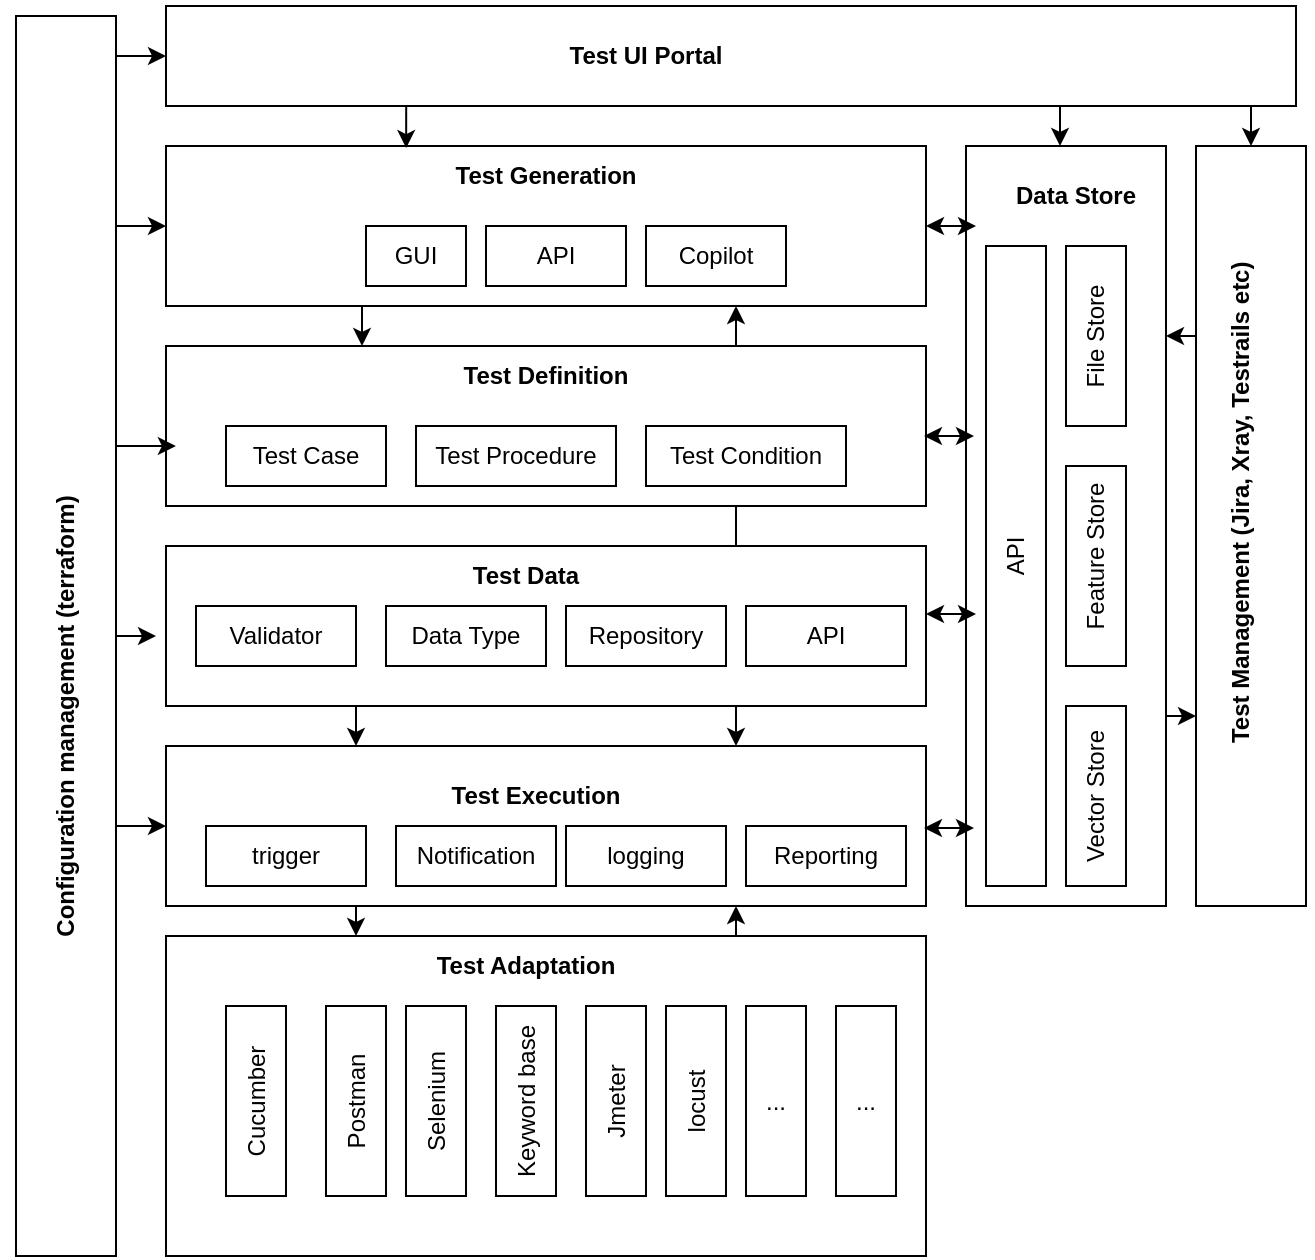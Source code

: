 <mxfile version="21.5.2" type="github">
  <diagram name="Page-1" id="QsHYjgboYlYCACKAO8Zc">
    <mxGraphModel dx="1050" dy="574" grid="1" gridSize="10" guides="1" tooltips="1" connect="1" arrows="1" fold="1" page="1" pageScale="1" pageWidth="850" pageHeight="1100" math="0" shadow="0">
      <root>
        <mxCell id="0" />
        <mxCell id="1" parent="0" />
        <mxCell id="E8MYSgCIYYzbJ6YEZqa8-84" style="edgeStyle=orthogonalEdgeStyle;rounded=0;orthogonalLoop=1;jettySize=auto;html=1;exitX=0.5;exitY=1;exitDx=0;exitDy=0;" parent="1" edge="1">
          <mxGeometry relative="1" as="geometry">
            <mxPoint x="273" y="220" as="sourcePoint" />
            <mxPoint x="273" y="240" as="targetPoint" />
          </mxGeometry>
        </mxCell>
        <mxCell id="E8MYSgCIYYzbJ6YEZqa8-1" value="" style="rounded=0;whiteSpace=wrap;html=1;" parent="1" vertex="1">
          <mxGeometry x="175" y="140" width="380" height="80" as="geometry" />
        </mxCell>
        <mxCell id="E8MYSgCIYYzbJ6YEZqa8-2" value="GUI" style="rounded=0;whiteSpace=wrap;html=1;" parent="1" vertex="1">
          <mxGeometry x="275" y="180" width="50" height="30" as="geometry" />
        </mxCell>
        <mxCell id="E8MYSgCIYYzbJ6YEZqa8-10" value="API" style="rounded=0;whiteSpace=wrap;html=1;" parent="1" vertex="1">
          <mxGeometry x="335" y="180" width="70" height="30" as="geometry" />
        </mxCell>
        <mxCell id="E8MYSgCIYYzbJ6YEZqa8-11" value="Copilot" style="rounded=0;whiteSpace=wrap;html=1;" parent="1" vertex="1">
          <mxGeometry x="415" y="180" width="70" height="30" as="geometry" />
        </mxCell>
        <mxCell id="E8MYSgCIYYzbJ6YEZqa8-12" value="Test Generation" style="text;html=1;strokeColor=none;fillColor=none;align=center;verticalAlign=middle;whiteSpace=wrap;rounded=0;fontStyle=1" parent="1" vertex="1">
          <mxGeometry x="305" y="140" width="120" height="30" as="geometry" />
        </mxCell>
        <mxCell id="E8MYSgCIYYzbJ6YEZqa8-85" style="edgeStyle=orthogonalEdgeStyle;rounded=0;orthogonalLoop=1;jettySize=auto;html=1;exitX=0.75;exitY=0;exitDx=0;exitDy=0;entryX=0.75;entryY=1;entryDx=0;entryDy=0;" parent="1" source="E8MYSgCIYYzbJ6YEZqa8-13" target="E8MYSgCIYYzbJ6YEZqa8-1" edge="1">
          <mxGeometry relative="1" as="geometry" />
        </mxCell>
        <mxCell id="E8MYSgCIYYzbJ6YEZqa8-89" style="edgeStyle=orthogonalEdgeStyle;rounded=0;orthogonalLoop=1;jettySize=auto;html=1;exitX=0.75;exitY=1;exitDx=0;exitDy=0;entryX=0.75;entryY=0;entryDx=0;entryDy=0;" parent="1" source="E8MYSgCIYYzbJ6YEZqa8-13" target="E8MYSgCIYYzbJ6YEZqa8-24" edge="1">
          <mxGeometry relative="1" as="geometry" />
        </mxCell>
        <mxCell id="E8MYSgCIYYzbJ6YEZqa8-13" value="" style="rounded=0;whiteSpace=wrap;html=1;" parent="1" vertex="1">
          <mxGeometry x="175" y="240" width="380" height="80" as="geometry" />
        </mxCell>
        <mxCell id="E8MYSgCIYYzbJ6YEZqa8-14" value="Test Definition" style="text;html=1;strokeColor=none;fillColor=none;align=center;verticalAlign=middle;whiteSpace=wrap;rounded=0;fontStyle=1" parent="1" vertex="1">
          <mxGeometry x="305" y="240" width="120" height="30" as="geometry" />
        </mxCell>
        <mxCell id="E8MYSgCIYYzbJ6YEZqa8-116" style="edgeStyle=orthogonalEdgeStyle;rounded=0;orthogonalLoop=1;jettySize=auto;html=1;exitX=1;exitY=0.75;exitDx=0;exitDy=0;entryX=0;entryY=0.75;entryDx=0;entryDy=0;" parent="1" source="E8MYSgCIYYzbJ6YEZqa8-15" target="E8MYSgCIYYzbJ6YEZqa8-112" edge="1">
          <mxGeometry relative="1" as="geometry" />
        </mxCell>
        <mxCell id="E8MYSgCIYYzbJ6YEZqa8-15" value="" style="rounded=0;whiteSpace=wrap;html=1;" parent="1" vertex="1">
          <mxGeometry x="575" y="140" width="100" height="380" as="geometry" />
        </mxCell>
        <mxCell id="E8MYSgCIYYzbJ6YEZqa8-16" value="Test Case" style="rounded=0;whiteSpace=wrap;html=1;" parent="1" vertex="1">
          <mxGeometry x="205" y="280" width="80" height="30" as="geometry" />
        </mxCell>
        <mxCell id="E8MYSgCIYYzbJ6YEZqa8-17" value="Test Procedure" style="rounded=0;whiteSpace=wrap;html=1;" parent="1" vertex="1">
          <mxGeometry x="300" y="280" width="100" height="30" as="geometry" />
        </mxCell>
        <mxCell id="E8MYSgCIYYzbJ6YEZqa8-18" value="Test Condition" style="rounded=0;whiteSpace=wrap;html=1;" parent="1" vertex="1">
          <mxGeometry x="415" y="280" width="100" height="30" as="geometry" />
        </mxCell>
        <mxCell id="E8MYSgCIYYzbJ6YEZqa8-86" style="edgeStyle=orthogonalEdgeStyle;rounded=0;orthogonalLoop=1;jettySize=auto;html=1;exitX=0.25;exitY=1;exitDx=0;exitDy=0;entryX=0.25;entryY=0;entryDx=0;entryDy=0;" parent="1" source="E8MYSgCIYYzbJ6YEZqa8-19" target="E8MYSgCIYYzbJ6YEZqa8-24" edge="1">
          <mxGeometry relative="1" as="geometry" />
        </mxCell>
        <mxCell id="E8MYSgCIYYzbJ6YEZqa8-19" value="" style="rounded=0;whiteSpace=wrap;html=1;" parent="1" vertex="1">
          <mxGeometry x="175" y="340" width="380" height="80" as="geometry" />
        </mxCell>
        <mxCell id="E8MYSgCIYYzbJ6YEZqa8-20" value="Test Data" style="text;html=1;strokeColor=none;fillColor=none;align=center;verticalAlign=middle;whiteSpace=wrap;rounded=0;fontStyle=1" parent="1" vertex="1">
          <mxGeometry x="295" y="340" width="120" height="30" as="geometry" />
        </mxCell>
        <mxCell id="E8MYSgCIYYzbJ6YEZqa8-21" value="Validator" style="rounded=0;whiteSpace=wrap;html=1;" parent="1" vertex="1">
          <mxGeometry x="190" y="370" width="80" height="30" as="geometry" />
        </mxCell>
        <mxCell id="E8MYSgCIYYzbJ6YEZqa8-22" value="Data Type" style="rounded=0;whiteSpace=wrap;html=1;" parent="1" vertex="1">
          <mxGeometry x="285" y="370" width="80" height="30" as="geometry" />
        </mxCell>
        <mxCell id="E8MYSgCIYYzbJ6YEZqa8-23" value="Repository" style="rounded=0;whiteSpace=wrap;html=1;" parent="1" vertex="1">
          <mxGeometry x="375" y="370" width="80" height="30" as="geometry" />
        </mxCell>
        <mxCell id="E8MYSgCIYYzbJ6YEZqa8-87" style="edgeStyle=orthogonalEdgeStyle;rounded=0;orthogonalLoop=1;jettySize=auto;html=1;exitX=0.25;exitY=1;exitDx=0;exitDy=0;entryX=0.25;entryY=0;entryDx=0;entryDy=0;" parent="1" source="E8MYSgCIYYzbJ6YEZqa8-24" target="E8MYSgCIYYzbJ6YEZqa8-43" edge="1">
          <mxGeometry relative="1" as="geometry" />
        </mxCell>
        <mxCell id="E8MYSgCIYYzbJ6YEZqa8-24" value="" style="rounded=0;whiteSpace=wrap;html=1;" parent="1" vertex="1">
          <mxGeometry x="175" y="440" width="380" height="80" as="geometry" />
        </mxCell>
        <mxCell id="E8MYSgCIYYzbJ6YEZqa8-25" value="Test Execution" style="text;html=1;strokeColor=none;fillColor=none;align=center;verticalAlign=middle;whiteSpace=wrap;rounded=0;fontStyle=1" parent="1" vertex="1">
          <mxGeometry x="300" y="450" width="120" height="30" as="geometry" />
        </mxCell>
        <mxCell id="E8MYSgCIYYzbJ6YEZqa8-26" value="Data Store" style="text;html=1;strokeColor=none;fillColor=none;align=center;verticalAlign=middle;whiteSpace=wrap;rounded=0;fontStyle=1" parent="1" vertex="1">
          <mxGeometry x="570" y="150" width="120" height="30" as="geometry" />
        </mxCell>
        <mxCell id="E8MYSgCIYYzbJ6YEZqa8-30" value="" style="rounded=0;whiteSpace=wrap;html=1;" parent="1" vertex="1">
          <mxGeometry x="585" y="190" width="30" height="320" as="geometry" />
        </mxCell>
        <mxCell id="E8MYSgCIYYzbJ6YEZqa8-31" value="&lt;div&gt;API&lt;/div&gt;" style="text;html=1;strokeColor=none;fillColor=none;align=center;verticalAlign=middle;whiteSpace=wrap;rounded=0;rotation=270;" parent="1" vertex="1">
          <mxGeometry x="570" y="330" width="60" height="30" as="geometry" />
        </mxCell>
        <mxCell id="E8MYSgCIYYzbJ6YEZqa8-32" value="" style="rounded=0;whiteSpace=wrap;html=1;" parent="1" vertex="1">
          <mxGeometry x="625" y="420" width="30" height="90" as="geometry" />
        </mxCell>
        <mxCell id="E8MYSgCIYYzbJ6YEZqa8-33" value="&lt;div&gt;Vector Store&lt;/div&gt;" style="text;html=1;strokeColor=none;fillColor=none;align=center;verticalAlign=middle;whiteSpace=wrap;rounded=0;rotation=270;" parent="1" vertex="1">
          <mxGeometry x="600" y="450" width="80" height="30" as="geometry" />
        </mxCell>
        <mxCell id="E8MYSgCIYYzbJ6YEZqa8-36" value="" style="rounded=0;whiteSpace=wrap;html=1;" parent="1" vertex="1">
          <mxGeometry x="625" y="300" width="30" height="100" as="geometry" />
        </mxCell>
        <mxCell id="E8MYSgCIYYzbJ6YEZqa8-37" value="Feature Store" style="text;html=1;strokeColor=none;fillColor=none;align=center;verticalAlign=middle;whiteSpace=wrap;rounded=0;rotation=270;" parent="1" vertex="1">
          <mxGeometry x="595" y="330" width="90" height="30" as="geometry" />
        </mxCell>
        <mxCell id="E8MYSgCIYYzbJ6YEZqa8-40" value="" style="rounded=0;whiteSpace=wrap;html=1;" parent="1" vertex="1">
          <mxGeometry x="625" y="190" width="30" height="90" as="geometry" />
        </mxCell>
        <mxCell id="E8MYSgCIYYzbJ6YEZqa8-41" value="&lt;div&gt;File Store&lt;/div&gt;" style="text;html=1;strokeColor=none;fillColor=none;align=center;verticalAlign=middle;whiteSpace=wrap;rounded=0;rotation=270;" parent="1" vertex="1">
          <mxGeometry x="610" y="220" width="60" height="30" as="geometry" />
        </mxCell>
        <mxCell id="E8MYSgCIYYzbJ6YEZqa8-88" style="edgeStyle=orthogonalEdgeStyle;rounded=0;orthogonalLoop=1;jettySize=auto;html=1;exitX=0.75;exitY=0;exitDx=0;exitDy=0;entryX=0.75;entryY=1;entryDx=0;entryDy=0;" parent="1" source="E8MYSgCIYYzbJ6YEZqa8-43" target="E8MYSgCIYYzbJ6YEZqa8-24" edge="1">
          <mxGeometry relative="1" as="geometry" />
        </mxCell>
        <mxCell id="E8MYSgCIYYzbJ6YEZqa8-43" value="" style="rounded=0;whiteSpace=wrap;html=1;" parent="1" vertex="1">
          <mxGeometry x="175" y="535" width="380" height="160" as="geometry" />
        </mxCell>
        <mxCell id="E8MYSgCIYYzbJ6YEZqa8-44" value="Test Adaptation" style="text;html=1;strokeColor=none;fillColor=none;align=center;verticalAlign=middle;whiteSpace=wrap;rounded=0;fontStyle=1" parent="1" vertex="1">
          <mxGeometry x="295" y="535" width="120" height="30" as="geometry" />
        </mxCell>
        <mxCell id="E8MYSgCIYYzbJ6YEZqa8-57" value="" style="rounded=0;whiteSpace=wrap;html=1;" parent="1" vertex="1">
          <mxGeometry x="255" y="570" width="30" height="95" as="geometry" />
        </mxCell>
        <mxCell id="E8MYSgCIYYzbJ6YEZqa8-58" value="" style="rounded=0;whiteSpace=wrap;html=1;" parent="1" vertex="1">
          <mxGeometry x="295" y="570" width="30" height="95" as="geometry" />
        </mxCell>
        <mxCell id="E8MYSgCIYYzbJ6YEZqa8-59" value="" style="rounded=0;whiteSpace=wrap;html=1;" parent="1" vertex="1">
          <mxGeometry x="340" y="570" width="30" height="95" as="geometry" />
        </mxCell>
        <mxCell id="E8MYSgCIYYzbJ6YEZqa8-60" value="" style="rounded=0;whiteSpace=wrap;html=1;" parent="1" vertex="1">
          <mxGeometry x="385" y="570" width="30" height="95" as="geometry" />
        </mxCell>
        <mxCell id="E8MYSgCIYYzbJ6YEZqa8-61" value="" style="rounded=0;whiteSpace=wrap;html=1;" parent="1" vertex="1">
          <mxGeometry x="425" y="570" width="30" height="95" as="geometry" />
        </mxCell>
        <mxCell id="E8MYSgCIYYzbJ6YEZqa8-62" value="..." style="rounded=0;whiteSpace=wrap;html=1;" parent="1" vertex="1">
          <mxGeometry x="510" y="570" width="30" height="95" as="geometry" />
        </mxCell>
        <mxCell id="E8MYSgCIYYzbJ6YEZqa8-63" value="" style="rounded=0;whiteSpace=wrap;html=1;" parent="1" vertex="1">
          <mxGeometry x="205" y="570" width="30" height="95" as="geometry" />
        </mxCell>
        <mxCell id="E8MYSgCIYYzbJ6YEZqa8-64" value="Cucumber" style="text;html=1;strokeColor=none;fillColor=none;align=center;verticalAlign=middle;whiteSpace=wrap;rounded=0;rotation=270;" parent="1" vertex="1">
          <mxGeometry x="180" y="602.5" width="80" height="30" as="geometry" />
        </mxCell>
        <mxCell id="E8MYSgCIYYzbJ6YEZqa8-65" value="Postman" style="text;html=1;strokeColor=none;fillColor=none;align=center;verticalAlign=middle;whiteSpace=wrap;rounded=0;rotation=270;" parent="1" vertex="1">
          <mxGeometry x="230" y="602.5" width="80" height="30" as="geometry" />
        </mxCell>
        <mxCell id="E8MYSgCIYYzbJ6YEZqa8-66" value="&lt;div&gt;Selenium&lt;/div&gt;" style="text;html=1;strokeColor=none;fillColor=none;align=center;verticalAlign=middle;whiteSpace=wrap;rounded=0;rotation=270;" parent="1" vertex="1">
          <mxGeometry x="270" y="602.5" width="80" height="30" as="geometry" />
        </mxCell>
        <mxCell id="E8MYSgCIYYzbJ6YEZqa8-67" value="Keyword base" style="text;html=1;strokeColor=none;fillColor=none;align=center;verticalAlign=middle;whiteSpace=wrap;rounded=0;rotation=270;" parent="1" vertex="1">
          <mxGeometry x="315" y="602.5" width="80" height="30" as="geometry" />
        </mxCell>
        <mxCell id="E8MYSgCIYYzbJ6YEZqa8-68" value="Jmeter" style="text;html=1;strokeColor=none;fillColor=none;align=center;verticalAlign=middle;whiteSpace=wrap;rounded=0;rotation=270;" parent="1" vertex="1">
          <mxGeometry x="360" y="602.5" width="80" height="30" as="geometry" />
        </mxCell>
        <mxCell id="E8MYSgCIYYzbJ6YEZqa8-69" value="locust" style="text;html=1;strokeColor=none;fillColor=none;align=center;verticalAlign=middle;whiteSpace=wrap;rounded=0;rotation=270;" parent="1" vertex="1">
          <mxGeometry x="400" y="602.5" width="80" height="30" as="geometry" />
        </mxCell>
        <mxCell id="E8MYSgCIYYzbJ6YEZqa8-70" value="trigger" style="rounded=0;whiteSpace=wrap;html=1;" parent="1" vertex="1">
          <mxGeometry x="195" y="480" width="80" height="30" as="geometry" />
        </mxCell>
        <mxCell id="E8MYSgCIYYzbJ6YEZqa8-71" value="Notification" style="rounded=0;whiteSpace=wrap;html=1;" parent="1" vertex="1">
          <mxGeometry x="290" y="480" width="80" height="30" as="geometry" />
        </mxCell>
        <mxCell id="E8MYSgCIYYzbJ6YEZqa8-72" value="logging" style="rounded=0;whiteSpace=wrap;html=1;" parent="1" vertex="1">
          <mxGeometry x="375" y="480" width="80" height="30" as="geometry" />
        </mxCell>
        <mxCell id="E8MYSgCIYYzbJ6YEZqa8-73" value="..." style="rounded=0;whiteSpace=wrap;html=1;" parent="1" vertex="1">
          <mxGeometry x="465" y="570" width="30" height="95" as="geometry" />
        </mxCell>
        <mxCell id="E8MYSgCIYYzbJ6YEZqa8-74" value="Reporting" style="rounded=0;whiteSpace=wrap;html=1;" parent="1" vertex="1">
          <mxGeometry x="465" y="480" width="80" height="30" as="geometry" />
        </mxCell>
        <mxCell id="E8MYSgCIYYzbJ6YEZqa8-75" value="API" style="rounded=0;whiteSpace=wrap;html=1;" parent="1" vertex="1">
          <mxGeometry x="465" y="370" width="80" height="30" as="geometry" />
        </mxCell>
        <mxCell id="E8MYSgCIYYzbJ6YEZqa8-80" value="" style="endArrow=classic;startArrow=classic;html=1;rounded=0;exitX=1;exitY=0.5;exitDx=0;exitDy=0;" parent="1" source="E8MYSgCIYYzbJ6YEZqa8-1" edge="1">
          <mxGeometry width="50" height="50" relative="1" as="geometry">
            <mxPoint x="530" y="230" as="sourcePoint" />
            <mxPoint x="580" y="180" as="targetPoint" />
          </mxGeometry>
        </mxCell>
        <mxCell id="E8MYSgCIYYzbJ6YEZqa8-81" value="" style="endArrow=classic;startArrow=classic;html=1;rounded=0;exitX=1;exitY=0.5;exitDx=0;exitDy=0;" parent="1" edge="1">
          <mxGeometry width="50" height="50" relative="1" as="geometry">
            <mxPoint x="554" y="285" as="sourcePoint" />
            <mxPoint x="579" y="285" as="targetPoint" />
          </mxGeometry>
        </mxCell>
        <mxCell id="E8MYSgCIYYzbJ6YEZqa8-82" value="" style="endArrow=classic;startArrow=classic;html=1;rounded=0;exitX=1;exitY=0.5;exitDx=0;exitDy=0;" parent="1" edge="1">
          <mxGeometry width="50" height="50" relative="1" as="geometry">
            <mxPoint x="555" y="374" as="sourcePoint" />
            <mxPoint x="580" y="374" as="targetPoint" />
          </mxGeometry>
        </mxCell>
        <mxCell id="E8MYSgCIYYzbJ6YEZqa8-83" value="" style="endArrow=classic;startArrow=classic;html=1;rounded=0;exitX=1;exitY=0.5;exitDx=0;exitDy=0;" parent="1" edge="1">
          <mxGeometry width="50" height="50" relative="1" as="geometry">
            <mxPoint x="554" y="481" as="sourcePoint" />
            <mxPoint x="579" y="481" as="targetPoint" />
          </mxGeometry>
        </mxCell>
        <mxCell id="E8MYSgCIYYzbJ6YEZqa8-94" style="edgeStyle=orthogonalEdgeStyle;rounded=0;orthogonalLoop=1;jettySize=auto;html=1;exitX=0.25;exitY=1;exitDx=0;exitDy=0;entryX=0.316;entryY=0.013;entryDx=0;entryDy=0;entryPerimeter=0;" parent="1" source="E8MYSgCIYYzbJ6YEZqa8-90" target="E8MYSgCIYYzbJ6YEZqa8-1" edge="1">
          <mxGeometry relative="1" as="geometry" />
        </mxCell>
        <mxCell id="E8MYSgCIYYzbJ6YEZqa8-99" style="edgeStyle=orthogonalEdgeStyle;rounded=0;orthogonalLoop=1;jettySize=auto;html=1;exitX=0.75;exitY=1;exitDx=0;exitDy=0;entryX=0;entryY=0;entryDx=0;entryDy=0;" parent="1" edge="1">
          <mxGeometry relative="1" as="geometry">
            <mxPoint x="600.75" y="120" as="sourcePoint" />
            <mxPoint x="622" y="140" as="targetPoint" />
          </mxGeometry>
        </mxCell>
        <mxCell id="E8MYSgCIYYzbJ6YEZqa8-114" style="edgeStyle=orthogonalEdgeStyle;rounded=0;orthogonalLoop=1;jettySize=auto;html=1;exitX=1;exitY=1;exitDx=0;exitDy=0;entryX=0.5;entryY=0;entryDx=0;entryDy=0;" parent="1" source="E8MYSgCIYYzbJ6YEZqa8-90" target="E8MYSgCIYYzbJ6YEZqa8-112" edge="1">
          <mxGeometry relative="1" as="geometry" />
        </mxCell>
        <mxCell id="E8MYSgCIYYzbJ6YEZqa8-90" value="" style="rounded=0;whiteSpace=wrap;html=1;" parent="1" vertex="1">
          <mxGeometry x="175" y="70" width="565" height="50" as="geometry" />
        </mxCell>
        <mxCell id="E8MYSgCIYYzbJ6YEZqa8-92" value="&lt;b&gt;Test UI Portal&lt;/b&gt;" style="text;html=1;strokeColor=none;fillColor=none;align=center;verticalAlign=middle;whiteSpace=wrap;rounded=0;" parent="1" vertex="1">
          <mxGeometry x="370" y="80" width="90" height="30" as="geometry" />
        </mxCell>
        <mxCell id="E8MYSgCIYYzbJ6YEZqa8-107" style="edgeStyle=orthogonalEdgeStyle;rounded=0;orthogonalLoop=1;jettySize=auto;html=1;exitX=1;exitY=0;exitDx=0;exitDy=0;entryX=0;entryY=0.5;entryDx=0;entryDy=0;" parent="1" source="E8MYSgCIYYzbJ6YEZqa8-101" target="E8MYSgCIYYzbJ6YEZqa8-90" edge="1">
          <mxGeometry relative="1" as="geometry">
            <Array as="points">
              <mxPoint x="100" y="95" />
            </Array>
          </mxGeometry>
        </mxCell>
        <mxCell id="E8MYSgCIYYzbJ6YEZqa8-108" style="edgeStyle=orthogonalEdgeStyle;rounded=0;orthogonalLoop=1;jettySize=auto;html=1;exitX=1;exitY=0.5;exitDx=0;exitDy=0;entryX=0;entryY=0.5;entryDx=0;entryDy=0;" parent="1" source="E8MYSgCIYYzbJ6YEZqa8-101" target="E8MYSgCIYYzbJ6YEZqa8-1" edge="1">
          <mxGeometry relative="1" as="geometry">
            <Array as="points">
              <mxPoint x="100" y="180" />
            </Array>
          </mxGeometry>
        </mxCell>
        <mxCell id="E8MYSgCIYYzbJ6YEZqa8-109" style="edgeStyle=orthogonalEdgeStyle;rounded=0;orthogonalLoop=1;jettySize=auto;html=1;entryX=0.013;entryY=0.625;entryDx=0;entryDy=0;entryPerimeter=0;" parent="1" source="E8MYSgCIYYzbJ6YEZqa8-101" target="E8MYSgCIYYzbJ6YEZqa8-13" edge="1">
          <mxGeometry relative="1" as="geometry">
            <Array as="points">
              <mxPoint x="140" y="290" />
              <mxPoint x="140" y="290" />
            </Array>
          </mxGeometry>
        </mxCell>
        <mxCell id="E8MYSgCIYYzbJ6YEZqa8-118" style="edgeStyle=orthogonalEdgeStyle;rounded=0;orthogonalLoop=1;jettySize=auto;html=1;exitX=1;exitY=0.5;exitDx=0;exitDy=0;" parent="1" source="E8MYSgCIYYzbJ6YEZqa8-101" edge="1">
          <mxGeometry relative="1" as="geometry">
            <mxPoint x="170" y="385" as="targetPoint" />
          </mxGeometry>
        </mxCell>
        <mxCell id="E8MYSgCIYYzbJ6YEZqa8-119" style="edgeStyle=orthogonalEdgeStyle;rounded=0;orthogonalLoop=1;jettySize=auto;html=1;exitX=1;exitY=0.75;exitDx=0;exitDy=0;" parent="1" source="E8MYSgCIYYzbJ6YEZqa8-101" target="E8MYSgCIYYzbJ6YEZqa8-24" edge="1">
          <mxGeometry relative="1" as="geometry">
            <Array as="points">
              <mxPoint x="150" y="480" />
            </Array>
          </mxGeometry>
        </mxCell>
        <mxCell id="E8MYSgCIYYzbJ6YEZqa8-101" value="" style="rounded=0;whiteSpace=wrap;html=1;" parent="1" vertex="1">
          <mxGeometry x="100" y="75" width="50" height="620" as="geometry" />
        </mxCell>
        <mxCell id="E8MYSgCIYYzbJ6YEZqa8-102" value="&lt;b&gt;Configuration management (terraform)&lt;/b&gt;" style="text;html=1;strokeColor=none;fillColor=none;align=center;verticalAlign=middle;whiteSpace=wrap;rounded=0;rotation=270;" parent="1" vertex="1">
          <mxGeometry x="5" y="410" width="240" height="30" as="geometry" />
        </mxCell>
        <mxCell id="E8MYSgCIYYzbJ6YEZqa8-115" style="edgeStyle=orthogonalEdgeStyle;rounded=0;orthogonalLoop=1;jettySize=auto;html=1;exitX=0;exitY=0.25;exitDx=0;exitDy=0;entryX=1;entryY=0.25;entryDx=0;entryDy=0;" parent="1" source="E8MYSgCIYYzbJ6YEZqa8-112" target="E8MYSgCIYYzbJ6YEZqa8-15" edge="1">
          <mxGeometry relative="1" as="geometry" />
        </mxCell>
        <mxCell id="E8MYSgCIYYzbJ6YEZqa8-112" value="" style="rounded=0;whiteSpace=wrap;html=1;" parent="1" vertex="1">
          <mxGeometry x="690" y="140" width="55" height="380" as="geometry" />
        </mxCell>
        <mxCell id="E8MYSgCIYYzbJ6YEZqa8-113" value="&lt;b&gt;Test Management (Jira, Xray, Testrails etc)&lt;/b&gt;" style="text;html=1;strokeColor=none;fillColor=none;align=center;verticalAlign=middle;whiteSpace=wrap;rounded=0;rotation=270;" parent="1" vertex="1">
          <mxGeometry x="561.88" y="303.13" width="301.25" height="30" as="geometry" />
        </mxCell>
      </root>
    </mxGraphModel>
  </diagram>
</mxfile>
